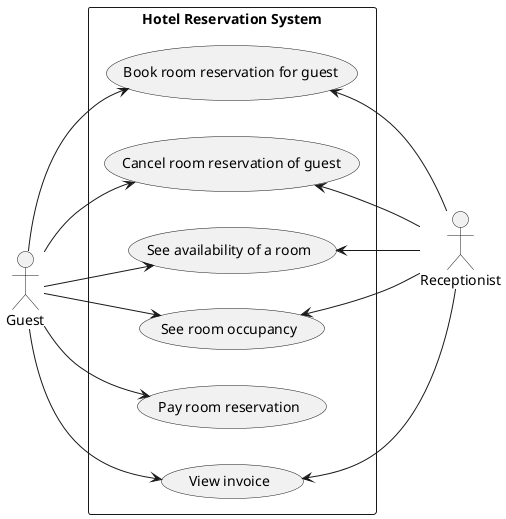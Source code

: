 @startuml

left to right direction

actor Receptionist
actor Guest

rectangle "Hotel Reservation System" {
    (Book room reservation for guest) as (RoomBook)
    (Cancel room reservation of guest) as (RoomCancel)
    (See availability of a room) as (RoomAvailable)
    (See room occupancy) as (RoomOccupancy)
    (Pay room reservation) as (RoomPay)
    (View invoice) as (RoomInvoice)

    (RoomBook) <-- Receptionist
    (RoomCancel) <-- Receptionist
    (RoomAvailable) <-- Receptionist
    (RoomOccupancy) <-- Receptionist
    (RoomInvoice) <-- Receptionist

    Guest --> (RoomBook)
    Guest --> (RoomCancel)
    Guest --> (RoomAvailable)
    Guest --> (RoomOccupancy)
    Guest --> (RoomPay)
    Guest --> (RoomInvoice)
}

@enduml
